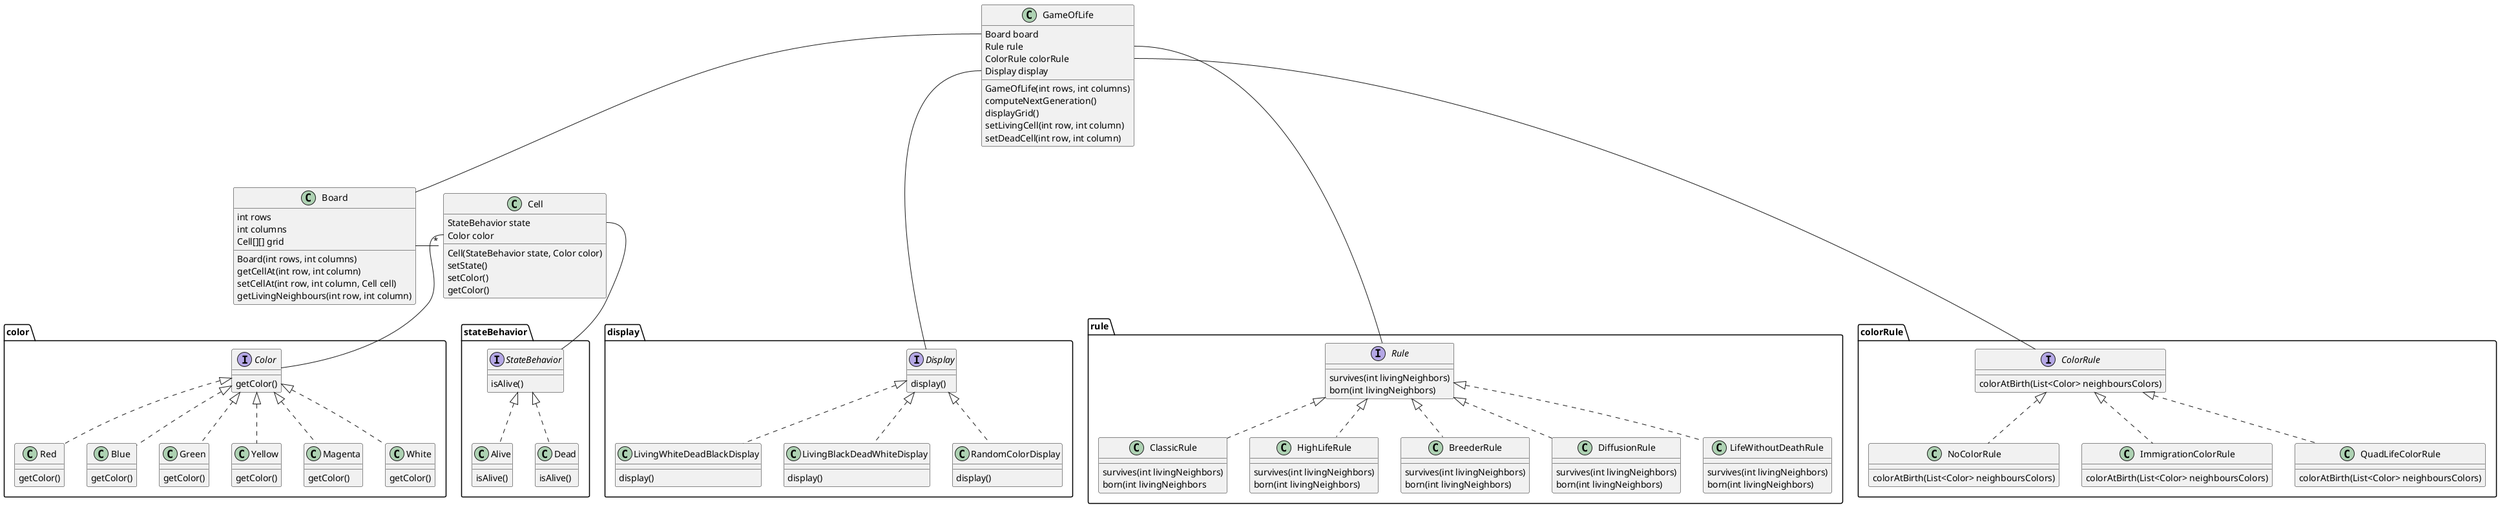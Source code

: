 @startuml
'https://plantuml.com/class-diagram

package rule {
    interface Rule {
        survives(int livingNeighbors)
        born(int livingNeighbors)
    }

    class ClassicRule {
        survives(int livingNeighbors)
        born(int livingNeighbors
    }
    Rule <|.. ClassicRule

    class HighLifeRule {
        survives(int livingNeighbors)
        born(int livingNeighbors)
    }
    Rule <|.. HighLifeRule

    class BreederRule {
        survives(int livingNeighbors)
        born(int livingNeighbors)
    }
    Rule <|.. BreederRule

    class DiffusionRule {
        survives(int livingNeighbors)
        born(int livingNeighbors)
    }
    Rule <|.. DiffusionRule

    class LifeWithoutDeathRule {
        survives(int livingNeighbors)
        born(int livingNeighbors)
    }
    Rule <|.. LifeWithoutDeathRule

}

package colorRule {
    interface ColorRule {
        colorAtBirth(List<Color> neighboursColors)
    }

    class NoColorRule {
        colorAtBirth(List<Color> neighboursColors)
    }
    ColorRule <|.. NoColorRule

    class ImmigrationColorRule {
        colorAtBirth(List<Color> neighboursColors)
    }
    ColorRule <|.. ImmigrationColorRule

    class QuadLifeColorRule {
        colorAtBirth(List<Color> neighboursColors)
    }
    ColorRule <|.. QuadLifeColorRule
}

package stateBehavior {
    interface StateBehavior{
        isAlive()
    }

    class Alive {
        isAlive()
    }
    StateBehavior <|.. Alive

    class Dead {
        isAlive()
    }
    StateBehavior <|.. Dead
}

package color {
    interface Color{
        getColor()
    }

    class Red{
        getColor()
    }
    Color <|.. Red

    class Blue{
        getColor()
    }
    Color <|.. Blue

    class Green{
        getColor()
    }
    Color <|.. Green

    class Yellow{
        getColor()
    }
    Color <|.. Yellow

    class Magenta{
        getColor()
    }
    Color <|.. Magenta

    class White{
        getColor()
    }
    Color <|.. White
}

package display {
    interface Display {
        display()
    }

    class LivingWhiteDeadBlackDisplay {
        display()
    }
    Display <|.. LivingWhiteDeadBlackDisplay

    class LivingBlackDeadWhiteDisplay {
        display()
    }
    Display <|.. LivingBlackDeadWhiteDisplay

    class RandomColorDisplay {
        display()
    }
    Display <|.. RandomColorDisplay
}

class Cell {
    StateBehavior state
    Color color

    Cell(StateBehavior state, Color color)
    setState()
    setColor()
    getColor()
}
Cell::state -- StateBehavior
Cell::color -- Color

class Board {
    int rows
    int columns
    Cell[][] grid

    Board(int rows, int columns)
    getCellAt(int row, int column)
    setCellAt(int row, int column, Cell cell)
    getLivingNeighbours(int row, int column)
}
Board - "*" Cell

class GameOfLife {
    Board board
    Rule rule
    ColorRule colorRule
    Display display

    GameOfLife(int rows, int columns)
    computeNextGeneration()
    displayGrid()
    setLivingCell(int row, int column)
    setDeadCell(int row, int column)
}
GameOfLife::board -- Board
GameOfLife::rule --- Rule
GameOfLife::colorRule --- ColorRule
GameOfLife::display --- Display

@enduml

